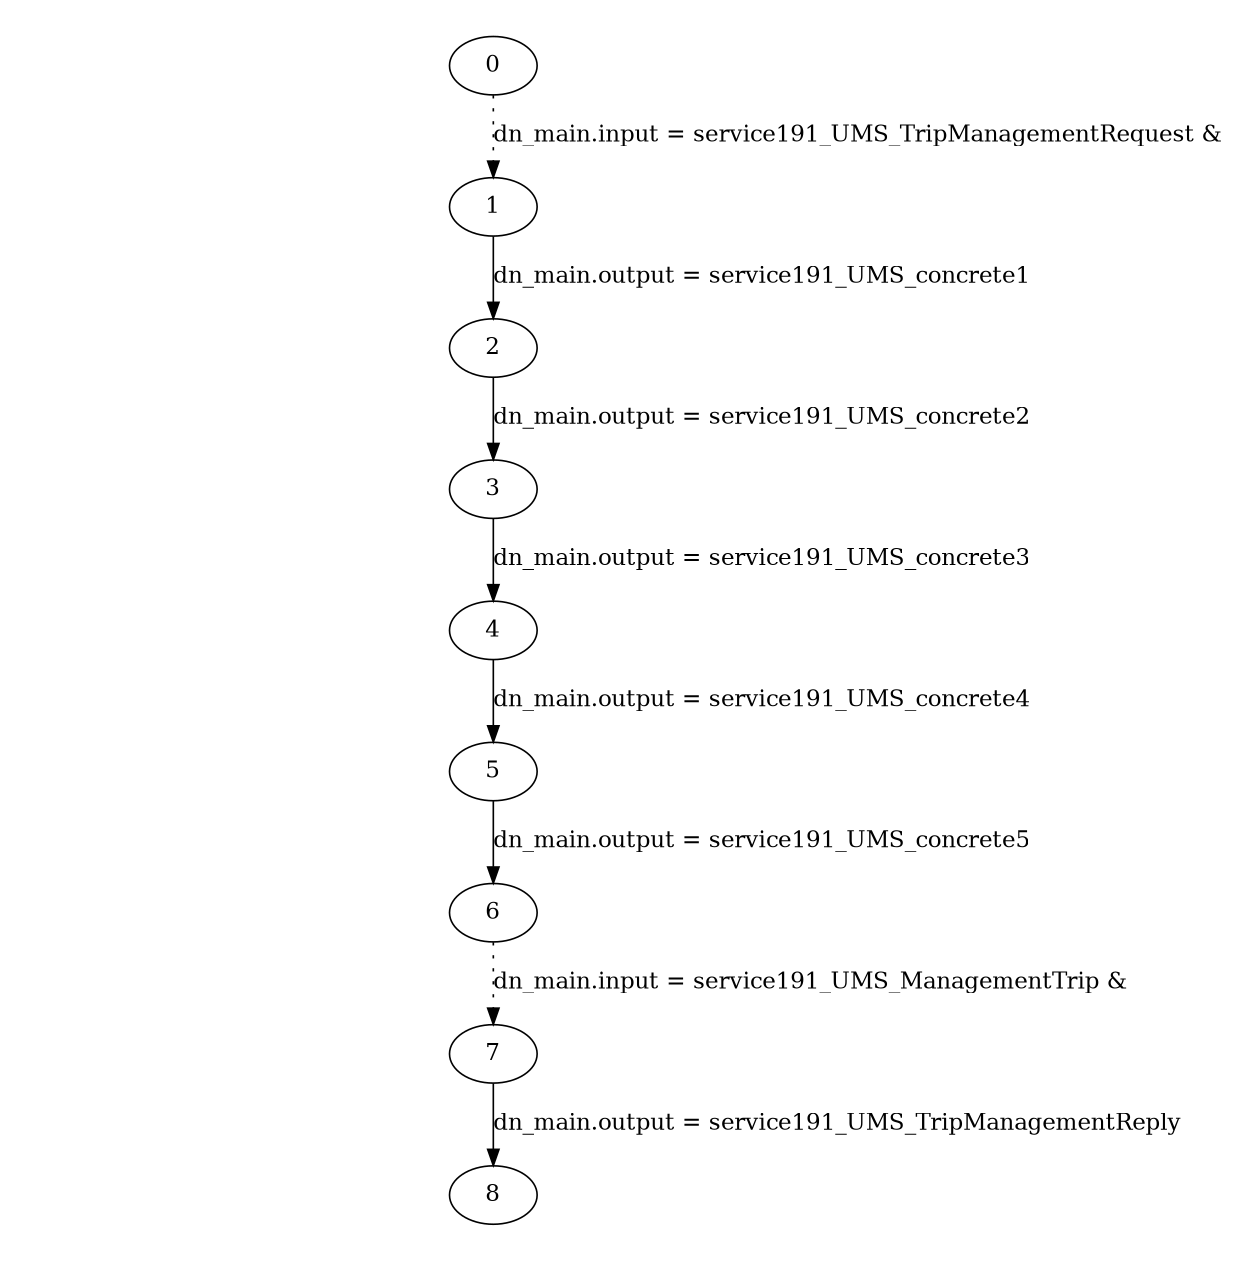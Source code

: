 digraph plan_fsm {
ratio="1.3";
margin="0.2";
size="8.0,11.4";
"0" -> "1" [style=dotted label="dn_main.input = service191_UMS_TripManagementRequest &\n"]
"1" -> "2" [label="dn_main.output = service191_UMS_concrete1"]
"2" -> "3" [label="dn_main.output = service191_UMS_concrete2"]
"3" -> "4" [label="dn_main.output = service191_UMS_concrete3"]
"4" -> "5" [label="dn_main.output = service191_UMS_concrete4"]
"5" -> "6" [label="dn_main.output = service191_UMS_concrete5"]
"6" -> "7" [style=dotted label="dn_main.input = service191_UMS_ManagementTrip &\n"]
"7" -> "8" [label="dn_main.output = service191_UMS_TripManagementReply"]
}

